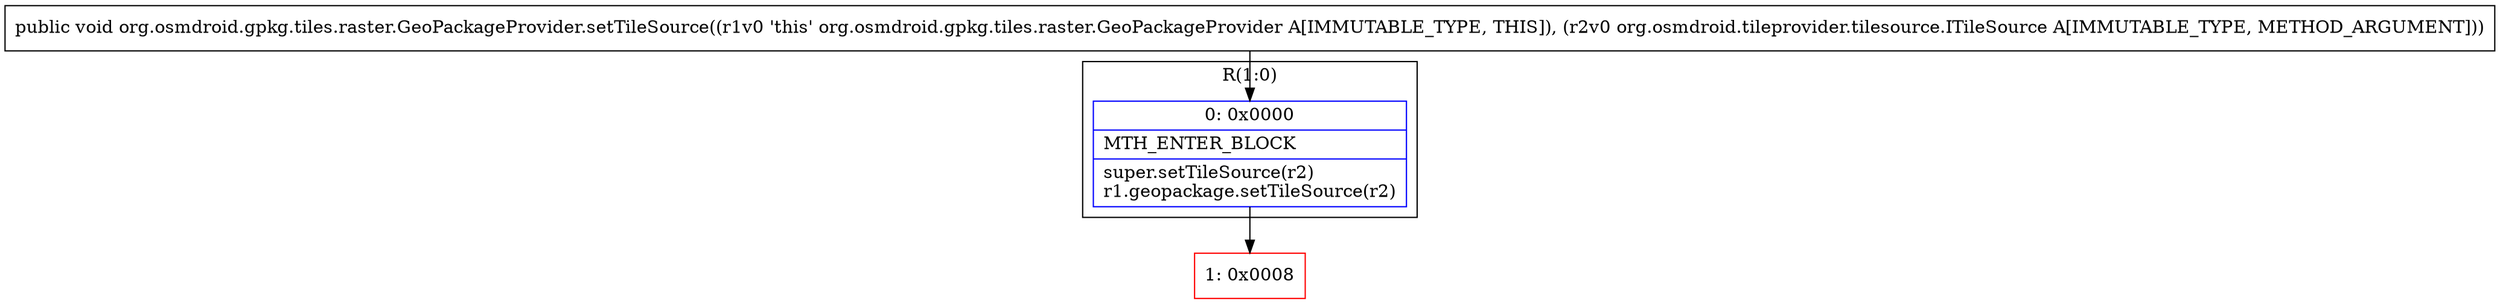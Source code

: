 digraph "CFG fororg.osmdroid.gpkg.tiles.raster.GeoPackageProvider.setTileSource(Lorg\/osmdroid\/tileprovider\/tilesource\/ITileSource;)V" {
subgraph cluster_Region_1733017444 {
label = "R(1:0)";
node [shape=record,color=blue];
Node_0 [shape=record,label="{0\:\ 0x0000|MTH_ENTER_BLOCK\l|super.setTileSource(r2)\lr1.geopackage.setTileSource(r2)\l}"];
}
Node_1 [shape=record,color=red,label="{1\:\ 0x0008}"];
MethodNode[shape=record,label="{public void org.osmdroid.gpkg.tiles.raster.GeoPackageProvider.setTileSource((r1v0 'this' org.osmdroid.gpkg.tiles.raster.GeoPackageProvider A[IMMUTABLE_TYPE, THIS]), (r2v0 org.osmdroid.tileprovider.tilesource.ITileSource A[IMMUTABLE_TYPE, METHOD_ARGUMENT])) }"];
MethodNode -> Node_0;
Node_0 -> Node_1;
}

